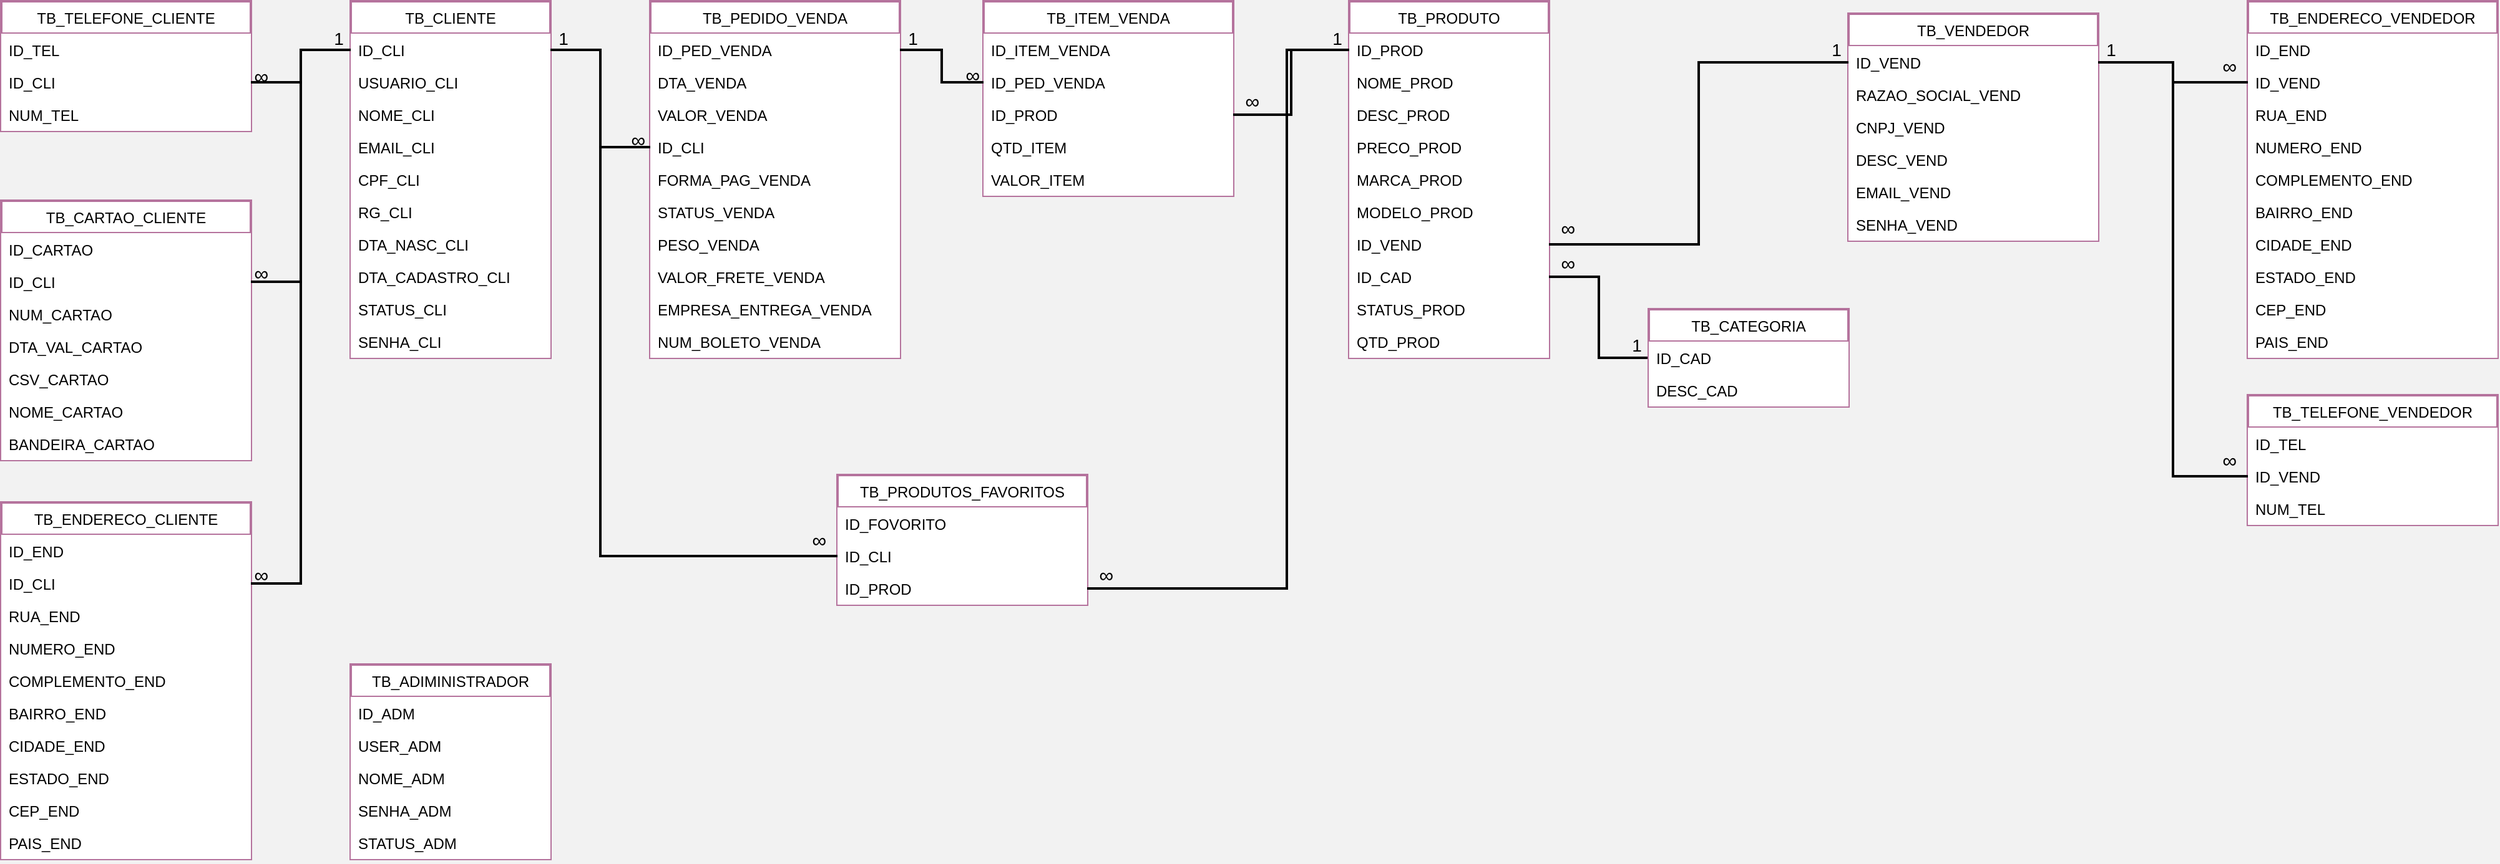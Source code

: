 <mxfile version="13.1.3">
    <diagram id="6hGFLwfOUW9BJ-s0fimq" name="Page-1">
        <mxGraphModel dx="1118" dy="647" grid="0" gridSize="10" guides="1" tooltips="1" connect="1" arrows="1" fold="1" page="1" pageScale="1" pageWidth="827" pageHeight="1169" background="#F2F2F2" math="0" shadow="0">
            <root>
                <mxCell id="0"/>
                <mxCell id="1" parent="0"/>
                <mxCell id="24" value="TB_TELEFONE_CLIENTE" style="swimlane;fontStyle=0;childLayout=stackLayout;horizontal=1;startSize=26;fillColor=#ffffff;horizontalStack=0;resizeParent=1;resizeParentMax=0;resizeLast=0;collapsible=1;marginBottom=0;swimlaneFillColor=none;strokeColor=#B5739D;fontColor=#000000;fontFamily=Helvetica;strokeWidth=2;" parent="1" vertex="1">
                    <mxGeometry x="40" y="40" width="200" height="104" as="geometry">
                        <mxRectangle x="280" y="40" width="150" height="26" as="alternateBounds"/>
                    </mxGeometry>
                </mxCell>
                <mxCell id="25" value="ID_TEL" style="text;strokeColor=none;fillColor=#ffffff;align=left;verticalAlign=top;spacingLeft=4;spacingRight=4;overflow=hidden;rotatable=0;points=[[0,0.5],[1,0.5]];portConstraint=eastwest;fontColor=#000000;fontFamily=Helvetica;" parent="24" vertex="1">
                    <mxGeometry y="26" width="200" height="26" as="geometry"/>
                </mxCell>
                <mxCell id="26" value="ID_CLI" style="text;strokeColor=none;fillColor=#ffffff;align=left;verticalAlign=top;spacingLeft=4;spacingRight=4;overflow=hidden;rotatable=0;points=[[0,0.5],[1,0.5]];portConstraint=eastwest;fontColor=#000000;fontFamily=Helvetica;" parent="24" vertex="1">
                    <mxGeometry y="52" width="200" height="26" as="geometry"/>
                </mxCell>
                <mxCell id="27" value="NUM_TEL" style="text;strokeColor=none;fillColor=#ffffff;align=left;verticalAlign=top;spacingLeft=4;spacingRight=4;overflow=hidden;rotatable=0;points=[[0,0.5],[1,0.5]];portConstraint=eastwest;fontColor=#000000;fontFamily=Helvetica;" parent="24" vertex="1">
                    <mxGeometry y="78" width="200" height="26" as="geometry"/>
                </mxCell>
                <mxCell id="93" value="TB_PEDIDO_VENDA" style="swimlane;fontStyle=0;childLayout=stackLayout;horizontal=1;startSize=26;fillColor=#ffffff;horizontalStack=0;resizeParent=1;resizeParentMax=0;resizeLast=0;collapsible=1;marginBottom=0;strokeColor=#B5739D;fontColor=#000000;strokeWidth=2;" parent="1" vertex="1">
                    <mxGeometry x="560" y="40" width="200" height="286" as="geometry"/>
                </mxCell>
                <mxCell id="94" value="ID_PED_VENDA" style="text;strokeColor=none;fillColor=#ffffff;align=left;verticalAlign=top;spacingLeft=4;spacingRight=4;overflow=hidden;rotatable=0;points=[[0,0.5],[1,0.5]];portConstraint=eastwest;fontColor=#000000;" parent="93" vertex="1">
                    <mxGeometry y="26" width="200" height="26" as="geometry"/>
                </mxCell>
                <mxCell id="95" value="DTA_VENDA" style="text;strokeColor=none;fillColor=#ffffff;align=left;verticalAlign=top;spacingLeft=4;spacingRight=4;overflow=hidden;rotatable=0;points=[[0,0.5],[1,0.5]];portConstraint=eastwest;fontColor=#000000;" parent="93" vertex="1">
                    <mxGeometry y="52" width="200" height="26" as="geometry"/>
                </mxCell>
                <mxCell id="96" value="VALOR_VENDA" style="text;strokeColor=none;fillColor=#ffffff;align=left;verticalAlign=top;spacingLeft=4;spacingRight=4;overflow=hidden;rotatable=0;points=[[0,0.5],[1,0.5]];portConstraint=eastwest;fontColor=#000000;" parent="93" vertex="1">
                    <mxGeometry y="78" width="200" height="26" as="geometry"/>
                </mxCell>
                <mxCell id="97" value="ID_CLI" style="text;strokeColor=none;fillColor=#ffffff;align=left;verticalAlign=top;spacingLeft=4;spacingRight=4;overflow=hidden;rotatable=0;points=[[0,0.5],[1,0.5]];portConstraint=eastwest;fontColor=#000000;" parent="93" vertex="1">
                    <mxGeometry y="104" width="200" height="26" as="geometry"/>
                </mxCell>
                <mxCell id="98" value="FORMA_PAG_VENDA" style="text;strokeColor=none;fillColor=#ffffff;align=left;verticalAlign=top;spacingLeft=4;spacingRight=4;overflow=hidden;rotatable=0;points=[[0,0.5],[1,0.5]];portConstraint=eastwest;fontColor=#000000;" parent="93" vertex="1">
                    <mxGeometry y="130" width="200" height="26" as="geometry"/>
                </mxCell>
                <mxCell id="99" value="STATUS_VENDA" style="text;strokeColor=none;fillColor=#ffffff;align=left;verticalAlign=top;spacingLeft=4;spacingRight=4;overflow=hidden;rotatable=0;points=[[0,0.5],[1,0.5]];portConstraint=eastwest;fontColor=#000000;" parent="93" vertex="1">
                    <mxGeometry y="156" width="200" height="26" as="geometry"/>
                </mxCell>
                <mxCell id="100" value="PESO_VENDA" style="text;strokeColor=none;fillColor=#ffffff;align=left;verticalAlign=top;spacingLeft=4;spacingRight=4;overflow=hidden;rotatable=0;points=[[0,0.5],[1,0.5]];portConstraint=eastwest;fontColor=#000000;" parent="93" vertex="1">
                    <mxGeometry y="182" width="200" height="26" as="geometry"/>
                </mxCell>
                <mxCell id="101" value="VALOR_FRETE_VENDA" style="text;strokeColor=none;fillColor=#ffffff;align=left;verticalAlign=top;spacingLeft=4;spacingRight=4;overflow=hidden;rotatable=0;points=[[0,0.5],[1,0.5]];portConstraint=eastwest;fontColor=#000000;" parent="93" vertex="1">
                    <mxGeometry y="208" width="200" height="26" as="geometry"/>
                </mxCell>
                <mxCell id="102" value="EMPRESA_ENTREGA_VENDA" style="text;strokeColor=none;fillColor=#ffffff;align=left;verticalAlign=top;spacingLeft=4;spacingRight=4;overflow=hidden;rotatable=0;points=[[0,0.5],[1,0.5]];portConstraint=eastwest;fontColor=#000000;" parent="93" vertex="1">
                    <mxGeometry y="234" width="200" height="26" as="geometry"/>
                </mxCell>
                <mxCell id="103" value="NUM_BOLETO_VENDA" style="text;strokeColor=none;fillColor=#ffffff;align=left;verticalAlign=top;spacingLeft=4;spacingRight=4;overflow=hidden;rotatable=0;points=[[0,0.5],[1,0.5]];portConstraint=eastwest;fontColor=#000000;" parent="93" vertex="1">
                    <mxGeometry y="260" width="200" height="26" as="geometry"/>
                </mxCell>
                <mxCell id="82" value="TB_PRODUTO" style="swimlane;fontStyle=0;childLayout=stackLayout;horizontal=1;startSize=26;fillColor=#ffffff;horizontalStack=0;resizeParent=1;resizeParentMax=0;resizeLast=0;collapsible=1;marginBottom=0;strokeColor=#B5739D;fontColor=#000000;strokeWidth=2;" parent="1" vertex="1">
                    <mxGeometry x="1120" y="40" width="160" height="286" as="geometry"/>
                </mxCell>
                <mxCell id="83" value="ID_PROD" style="text;strokeColor=none;fillColor=#ffffff;align=left;verticalAlign=top;spacingLeft=4;spacingRight=4;overflow=hidden;rotatable=0;points=[[0,0.5],[1,0.5]];portConstraint=eastwest;fontColor=#000000;" parent="82" vertex="1">
                    <mxGeometry y="26" width="160" height="26" as="geometry"/>
                </mxCell>
                <mxCell id="84" value="NOME_PROD" style="text;strokeColor=none;fillColor=#ffffff;align=left;verticalAlign=top;spacingLeft=4;spacingRight=4;overflow=hidden;rotatable=0;points=[[0,0.5],[1,0.5]];portConstraint=eastwest;fontColor=#000000;" parent="82" vertex="1">
                    <mxGeometry y="52" width="160" height="26" as="geometry"/>
                </mxCell>
                <mxCell id="85" value="DESC_PROD" style="text;strokeColor=none;fillColor=#ffffff;align=left;verticalAlign=top;spacingLeft=4;spacingRight=4;overflow=hidden;rotatable=0;points=[[0,0.5],[1,0.5]];portConstraint=eastwest;fontColor=#000000;" parent="82" vertex="1">
                    <mxGeometry y="78" width="160" height="26" as="geometry"/>
                </mxCell>
                <mxCell id="86" value="PRECO_PROD" style="text;strokeColor=none;fillColor=#ffffff;align=left;verticalAlign=top;spacingLeft=4;spacingRight=4;overflow=hidden;rotatable=0;points=[[0,0.5],[1,0.5]];portConstraint=eastwest;fontColor=#000000;" parent="82" vertex="1">
                    <mxGeometry y="104" width="160" height="26" as="geometry"/>
                </mxCell>
                <mxCell id="87" value="MARCA_PROD" style="text;strokeColor=none;fillColor=#ffffff;align=left;verticalAlign=top;spacingLeft=4;spacingRight=4;overflow=hidden;rotatable=0;points=[[0,0.5],[1,0.5]];portConstraint=eastwest;fontColor=#000000;" parent="82" vertex="1">
                    <mxGeometry y="130" width="160" height="26" as="geometry"/>
                </mxCell>
                <mxCell id="88" value="MODELO_PROD" style="text;strokeColor=none;fillColor=#ffffff;align=left;verticalAlign=top;spacingLeft=4;spacingRight=4;overflow=hidden;rotatable=0;points=[[0,0.5],[1,0.5]];portConstraint=eastwest;fontColor=#000000;" parent="82" vertex="1">
                    <mxGeometry y="156" width="160" height="26" as="geometry"/>
                </mxCell>
                <mxCell id="89" value="ID_VEND" style="text;strokeColor=none;fillColor=#ffffff;align=left;verticalAlign=top;spacingLeft=4;spacingRight=4;overflow=hidden;rotatable=0;points=[[0,0.5],[1,0.5]];portConstraint=eastwest;fontColor=#000000;" parent="82" vertex="1">
                    <mxGeometry y="182" width="160" height="26" as="geometry"/>
                </mxCell>
                <mxCell id="90" value="ID_CAD" style="text;strokeColor=none;fillColor=#ffffff;align=left;verticalAlign=top;spacingLeft=4;spacingRight=4;overflow=hidden;rotatable=0;points=[[0,0.5],[1,0.5]];portConstraint=eastwest;fontColor=#000000;" parent="82" vertex="1">
                    <mxGeometry y="208" width="160" height="26" as="geometry"/>
                </mxCell>
                <mxCell id="91" value="STATUS_PROD" style="text;strokeColor=none;fillColor=#ffffff;align=left;verticalAlign=top;spacingLeft=4;spacingRight=4;overflow=hidden;rotatable=0;points=[[0,0.5],[1,0.5]];portConstraint=eastwest;fontColor=#000000;" parent="82" vertex="1">
                    <mxGeometry y="234" width="160" height="26" as="geometry"/>
                </mxCell>
                <mxCell id="92" value="QTD_PROD" style="text;strokeColor=none;fillColor=#ffffff;align=left;verticalAlign=top;spacingLeft=4;spacingRight=4;overflow=hidden;rotatable=0;points=[[0,0.5],[1,0.5]];portConstraint=eastwest;fontColor=#000000;" parent="82" vertex="1">
                    <mxGeometry y="260" width="160" height="26" as="geometry"/>
                </mxCell>
                <mxCell id="42" value="TB_CARTAO_CLIENTE" style="swimlane;fontStyle=0;childLayout=stackLayout;horizontal=1;startSize=26;fillColor=#ffffff;horizontalStack=0;resizeParent=1;resizeParentMax=0;resizeLast=0;collapsible=1;marginBottom=0;fontColor=#000000;strokeColor=#B5739D;strokeWidth=2;" parent="1" vertex="1">
                    <mxGeometry x="40" y="200" width="200" height="208" as="geometry">
                        <mxRectangle x="280" y="40" width="150" height="26" as="alternateBounds"/>
                    </mxGeometry>
                </mxCell>
                <mxCell id="43" value="ID_CARTAO" style="text;strokeColor=none;fillColor=#ffffff;align=left;verticalAlign=top;spacingLeft=4;spacingRight=4;overflow=hidden;rotatable=0;points=[[0,0.5],[1,0.5]];portConstraint=eastwest;fontColor=#000000;" parent="42" vertex="1">
                    <mxGeometry y="26" width="200" height="26" as="geometry"/>
                </mxCell>
                <mxCell id="44" value="ID_CLI" style="text;strokeColor=none;fillColor=#ffffff;align=left;verticalAlign=top;spacingLeft=4;spacingRight=4;overflow=hidden;rotatable=0;points=[[0,0.5],[1,0.5]];portConstraint=eastwest;fontColor=#000000;" parent="42" vertex="1">
                    <mxGeometry y="52" width="200" height="26" as="geometry"/>
                </mxCell>
                <mxCell id="45" value="NUM_CARTAO" style="text;strokeColor=none;fillColor=#ffffff;align=left;verticalAlign=top;spacingLeft=4;spacingRight=4;overflow=hidden;rotatable=0;points=[[0,0.5],[1,0.5]];portConstraint=eastwest;fontColor=#000000;" parent="42" vertex="1">
                    <mxGeometry y="78" width="200" height="26" as="geometry"/>
                </mxCell>
                <mxCell id="46" value="DTA_VAL_CARTAO" style="text;strokeColor=none;fillColor=#ffffff;align=left;verticalAlign=top;spacingLeft=4;spacingRight=4;overflow=hidden;rotatable=0;points=[[0,0.5],[1,0.5]];portConstraint=eastwest;fontColor=#000000;" parent="42" vertex="1">
                    <mxGeometry y="104" width="200" height="26" as="geometry"/>
                </mxCell>
                <mxCell id="47" value="CSV_CARTAO" style="text;strokeColor=none;fillColor=#ffffff;align=left;verticalAlign=top;spacingLeft=4;spacingRight=4;overflow=hidden;rotatable=0;points=[[0,0.5],[1,0.5]];portConstraint=eastwest;fontColor=#000000;" parent="42" vertex="1">
                    <mxGeometry y="130" width="200" height="26" as="geometry"/>
                </mxCell>
                <mxCell id="48" value="NOME_CARTAO" style="text;strokeColor=none;fillColor=#ffffff;align=left;verticalAlign=top;spacingLeft=4;spacingRight=4;overflow=hidden;rotatable=0;points=[[0,0.5],[1,0.5]];portConstraint=eastwest;fontColor=#000000;" parent="42" vertex="1">
                    <mxGeometry y="156" width="200" height="26" as="geometry"/>
                </mxCell>
                <mxCell id="49" value="BANDEIRA_CARTAO" style="text;strokeColor=none;fillColor=#ffffff;align=left;verticalAlign=top;spacingLeft=4;spacingRight=4;overflow=hidden;rotatable=0;points=[[0,0.5],[1,0.5]];portConstraint=eastwest;fontColor=#000000;" parent="42" vertex="1">
                    <mxGeometry y="182" width="200" height="26" as="geometry"/>
                </mxCell>
                <mxCell id="14" value="TB_CLIENTE" style="swimlane;fontStyle=0;childLayout=stackLayout;horizontal=1;startSize=26;fillColor=#ffffff;horizontalStack=0;resizeParent=1;resizeParentMax=0;resizeLast=0;collapsible=1;marginBottom=0;strokeColor=#B5739D;strokeWidth=2;fontColor=#000000;" parent="1" vertex="1">
                    <mxGeometry x="320" y="40" width="160" height="286" as="geometry"/>
                </mxCell>
                <mxCell id="15" value="ID_CLI" style="text;strokeColor=none;fillColor=#ffffff;align=left;verticalAlign=top;spacingLeft=4;spacingRight=4;overflow=hidden;rotatable=0;points=[[0,0.5],[1,0.5]];portConstraint=eastwest;fontColor=#000000;" parent="14" vertex="1">
                    <mxGeometry y="26" width="160" height="26" as="geometry"/>
                </mxCell>
                <mxCell id="16" value="USUARIO_CLI" style="text;strokeColor=none;fillColor=#ffffff;align=left;verticalAlign=top;spacingLeft=4;spacingRight=4;overflow=hidden;rotatable=0;points=[[0,0.5],[1,0.5]];portConstraint=eastwest;fontColor=#000000;" parent="14" vertex="1">
                    <mxGeometry y="52" width="160" height="26" as="geometry"/>
                </mxCell>
                <mxCell id="17" value="NOME_CLI" style="text;strokeColor=none;fillColor=#ffffff;align=left;verticalAlign=top;spacingLeft=4;spacingRight=4;overflow=hidden;rotatable=0;points=[[0,0.5],[1,0.5]];portConstraint=eastwest;fontColor=#000000;" parent="14" vertex="1">
                    <mxGeometry y="78" width="160" height="26" as="geometry"/>
                </mxCell>
                <mxCell id="18" value="EMAIL_CLI" style="text;strokeColor=none;fillColor=#ffffff;align=left;verticalAlign=top;spacingLeft=4;spacingRight=4;overflow=hidden;rotatable=0;points=[[0,0.5],[1,0.5]];portConstraint=eastwest;fontColor=#000000;" parent="14" vertex="1">
                    <mxGeometry y="104" width="160" height="26" as="geometry"/>
                </mxCell>
                <mxCell id="19" value="CPF_CLI" style="text;strokeColor=none;fillColor=#ffffff;align=left;verticalAlign=top;spacingLeft=4;spacingRight=4;overflow=hidden;rotatable=0;points=[[0,0.5],[1,0.5]];portConstraint=eastwest;fontColor=#000000;" parent="14" vertex="1">
                    <mxGeometry y="130" width="160" height="26" as="geometry"/>
                </mxCell>
                <mxCell id="20" value="RG_CLI" style="text;strokeColor=none;fillColor=#ffffff;align=left;verticalAlign=top;spacingLeft=4;spacingRight=4;overflow=hidden;rotatable=0;points=[[0,0.5],[1,0.5]];portConstraint=eastwest;fontColor=#000000;" parent="14" vertex="1">
                    <mxGeometry y="156" width="160" height="26" as="geometry"/>
                </mxCell>
                <mxCell id="21" value="DTA_NASC_CLI" style="text;strokeColor=none;fillColor=#ffffff;align=left;verticalAlign=top;spacingLeft=4;spacingRight=4;overflow=hidden;rotatable=0;points=[[0,0.5],[1,0.5]];portConstraint=eastwest;fontColor=#000000;" parent="14" vertex="1">
                    <mxGeometry y="182" width="160" height="26" as="geometry"/>
                </mxCell>
                <mxCell id="22" value="DTA_CADASTRO_CLI" style="text;strokeColor=none;fillColor=#ffffff;align=left;verticalAlign=top;spacingLeft=4;spacingRight=4;overflow=hidden;rotatable=0;points=[[0,0.5],[1,0.5]];portConstraint=eastwest;fontColor=#000000;" parent="14" vertex="1">
                    <mxGeometry y="208" width="160" height="26" as="geometry"/>
                </mxCell>
                <mxCell id="23" value="STATUS_CLI" style="text;strokeColor=none;fillColor=#ffffff;align=left;verticalAlign=top;spacingLeft=4;spacingRight=4;overflow=hidden;rotatable=0;points=[[0,0.5],[1,0.5]];portConstraint=eastwest;fontColor=#000000;" parent="14" vertex="1">
                    <mxGeometry y="234" width="160" height="26" as="geometry"/>
                </mxCell>
                <mxCell id="202" value="SENHA_CLI" style="text;strokeColor=none;fillColor=#ffffff;align=left;verticalAlign=top;spacingLeft=4;spacingRight=4;overflow=hidden;rotatable=0;points=[[0,0.5],[1,0.5]];portConstraint=eastwest;fontColor=#000000;" parent="14" vertex="1">
                    <mxGeometry y="260" width="160" height="26" as="geometry"/>
                </mxCell>
                <mxCell id="104" value="TB_ITEM_VENDA" style="swimlane;fontStyle=0;childLayout=stackLayout;horizontal=1;startSize=26;fillColor=#ffffff;horizontalStack=0;resizeParent=1;resizeParentMax=0;resizeLast=0;collapsible=1;marginBottom=0;strokeColor=#B5739D;fontColor=#000000;strokeWidth=2;" parent="1" vertex="1">
                    <mxGeometry x="827" y="40" width="200" height="156" as="geometry"/>
                </mxCell>
                <mxCell id="105" value="ID_ITEM_VENDA" style="text;strokeColor=none;fillColor=#ffffff;align=left;verticalAlign=top;spacingLeft=4;spacingRight=4;overflow=hidden;rotatable=0;points=[[0,0.5],[1,0.5]];portConstraint=eastwest;fontColor=#000000;" parent="104" vertex="1">
                    <mxGeometry y="26" width="200" height="26" as="geometry"/>
                </mxCell>
                <mxCell id="106" value="ID_PED_VENDA" style="text;strokeColor=none;fillColor=#ffffff;align=left;verticalAlign=top;spacingLeft=4;spacingRight=4;overflow=hidden;rotatable=0;points=[[0,0.5],[1,0.5]];portConstraint=eastwest;fontColor=#000000;" parent="104" vertex="1">
                    <mxGeometry y="52" width="200" height="26" as="geometry"/>
                </mxCell>
                <mxCell id="107" value="ID_PROD" style="text;strokeColor=none;fillColor=#ffffff;align=left;verticalAlign=top;spacingLeft=4;spacingRight=4;overflow=hidden;rotatable=0;points=[[0,0.5],[1,0.5]];portConstraint=eastwest;fontColor=#000000;" parent="104" vertex="1">
                    <mxGeometry y="78" width="200" height="26" as="geometry"/>
                </mxCell>
                <mxCell id="108" value="QTD_ITEM" style="text;strokeColor=none;fillColor=#ffffff;align=left;verticalAlign=top;spacingLeft=4;spacingRight=4;overflow=hidden;rotatable=0;points=[[0,0.5],[1,0.5]];portConstraint=eastwest;fontColor=#000000;" parent="104" vertex="1">
                    <mxGeometry y="104" width="200" height="26" as="geometry"/>
                </mxCell>
                <mxCell id="109" value="VALOR_ITEM" style="text;strokeColor=none;fillColor=#ffffff;align=left;verticalAlign=top;spacingLeft=4;spacingRight=4;overflow=hidden;rotatable=0;points=[[0,0.5],[1,0.5]];portConstraint=eastwest;fontColor=#000000;" parent="104" vertex="1">
                    <mxGeometry y="130" width="200" height="26" as="geometry"/>
                </mxCell>
                <mxCell id="183" style="edgeStyle=orthogonalEdgeStyle;rounded=0;comic=0;orthogonalLoop=1;jettySize=auto;html=1;exitX=0;exitY=0.5;exitDx=0;exitDy=0;startArrow=none;startFill=0;endArrow=none;endFill=0;strokeColor=#000000;strokeWidth=2;fontFamily=Helvetica;fontSize=14;fontColor=#000000;" parent="1" source="2" target="90" edge="1">
                    <mxGeometry relative="1" as="geometry"/>
                </mxCell>
                <mxCell id="53" value="TB_VENDEDOR" style="swimlane;fontStyle=0;childLayout=stackLayout;horizontal=1;startSize=26;fillColor=#ffffff;horizontalStack=0;resizeParent=1;resizeParentMax=0;resizeLast=0;collapsible=1;marginBottom=0;strokeColor=#B5739D;fontColor=#000000;strokeWidth=2;" parent="1" vertex="1">
                    <mxGeometry x="1520" y="50" width="200" height="182" as="geometry">
                        <mxRectangle x="280" y="40" width="150" height="26" as="alternateBounds"/>
                    </mxGeometry>
                </mxCell>
                <mxCell id="54" value="ID_VEND" style="text;strokeColor=none;fillColor=#ffffff;align=left;verticalAlign=top;spacingLeft=4;spacingRight=4;overflow=hidden;rotatable=0;points=[[0,0.5],[1,0.5]];portConstraint=eastwest;fontColor=#000000;" parent="53" vertex="1">
                    <mxGeometry y="26" width="200" height="26" as="geometry"/>
                </mxCell>
                <mxCell id="55" value="RAZAO_SOCIAL_VEND" style="text;strokeColor=none;fillColor=#ffffff;align=left;verticalAlign=top;spacingLeft=4;spacingRight=4;overflow=hidden;rotatable=0;points=[[0,0.5],[1,0.5]];portConstraint=eastwest;fontColor=#000000;" parent="53" vertex="1">
                    <mxGeometry y="52" width="200" height="26" as="geometry"/>
                </mxCell>
                <mxCell id="56" value="CNPJ_VEND" style="text;strokeColor=none;fillColor=#ffffff;align=left;verticalAlign=top;spacingLeft=4;spacingRight=4;overflow=hidden;rotatable=0;points=[[0,0.5],[1,0.5]];portConstraint=eastwest;fontColor=#000000;" parent="53" vertex="1">
                    <mxGeometry y="78" width="200" height="26" as="geometry"/>
                </mxCell>
                <mxCell id="57" value="DESC_VEND" style="text;strokeColor=none;fillColor=#ffffff;align=left;verticalAlign=top;spacingLeft=4;spacingRight=4;overflow=hidden;rotatable=0;points=[[0,0.5],[1,0.5]];portConstraint=eastwest;fontColor=#000000;" parent="53" vertex="1">
                    <mxGeometry y="104" width="200" height="26" as="geometry"/>
                </mxCell>
                <mxCell id="203" value="EMAIL_VEND" style="text;strokeColor=none;fillColor=#ffffff;align=left;verticalAlign=top;spacingLeft=4;spacingRight=4;overflow=hidden;rotatable=0;points=[[0,0.5],[1,0.5]];portConstraint=eastwest;fontColor=#000000;" parent="53" vertex="1">
                    <mxGeometry y="130" width="200" height="26" as="geometry"/>
                </mxCell>
                <mxCell id="204" value="SENHA_VEND" style="text;strokeColor=none;fillColor=#ffffff;align=left;verticalAlign=top;spacingLeft=4;spacingRight=4;overflow=hidden;rotatable=0;points=[[0,0.5],[1,0.5]];portConstraint=eastwest;fontColor=#000000;" parent="53" vertex="1">
                    <mxGeometry y="156" width="200" height="26" as="geometry"/>
                </mxCell>
                <mxCell id="71" value="TB_ENDERECO_VENDEDOR" style="swimlane;fontStyle=0;childLayout=stackLayout;horizontal=1;startSize=26;fillColor=#ffffff;horizontalStack=0;resizeParent=1;resizeParentMax=0;resizeLast=0;collapsible=1;marginBottom=0;strokeColor=#B5739D;fontColor=#000000;strokeWidth=2;" parent="1" vertex="1">
                    <mxGeometry x="1840" y="40" width="200" height="286" as="geometry">
                        <mxRectangle x="280" y="40" width="150" height="26" as="alternateBounds"/>
                    </mxGeometry>
                </mxCell>
                <mxCell id="72" value="ID_END" style="text;strokeColor=none;fillColor=#ffffff;align=left;verticalAlign=top;spacingLeft=4;spacingRight=4;overflow=hidden;rotatable=0;points=[[0,0.5],[1,0.5]];portConstraint=eastwest;fontColor=#000000;" parent="71" vertex="1">
                    <mxGeometry y="26" width="200" height="26" as="geometry"/>
                </mxCell>
                <mxCell id="73" value="ID_VEND" style="text;strokeColor=none;fillColor=#ffffff;align=left;verticalAlign=top;spacingLeft=4;spacingRight=4;overflow=hidden;rotatable=0;points=[[0,0.5],[1,0.5]];portConstraint=eastwest;fontColor=#000000;" parent="71" vertex="1">
                    <mxGeometry y="52" width="200" height="26" as="geometry"/>
                </mxCell>
                <mxCell id="74" value="RUA_END" style="text;strokeColor=none;fillColor=#ffffff;align=left;verticalAlign=top;spacingLeft=4;spacingRight=4;overflow=hidden;rotatable=0;points=[[0,0.5],[1,0.5]];portConstraint=eastwest;fontColor=#000000;" parent="71" vertex="1">
                    <mxGeometry y="78" width="200" height="26" as="geometry"/>
                </mxCell>
                <mxCell id="75" value="NUMERO_END" style="text;strokeColor=none;fillColor=#ffffff;align=left;verticalAlign=top;spacingLeft=4;spacingRight=4;overflow=hidden;rotatable=0;points=[[0,0.5],[1,0.5]];portConstraint=eastwest;fontColor=#000000;" parent="71" vertex="1">
                    <mxGeometry y="104" width="200" height="26" as="geometry"/>
                </mxCell>
                <mxCell id="76" value="COMPLEMENTO_END&#10;" style="text;strokeColor=none;fillColor=#ffffff;align=left;verticalAlign=top;spacingLeft=4;spacingRight=4;overflow=hidden;rotatable=0;points=[[0,0.5],[1,0.5]];portConstraint=eastwest;fontColor=#000000;" parent="71" vertex="1">
                    <mxGeometry y="130" width="200" height="26" as="geometry"/>
                </mxCell>
                <mxCell id="77" value="BAIRRO_END" style="text;strokeColor=none;fillColor=#ffffff;align=left;verticalAlign=top;spacingLeft=4;spacingRight=4;overflow=hidden;rotatable=0;points=[[0,0.5],[1,0.5]];portConstraint=eastwest;fontColor=#000000;" parent="71" vertex="1">
                    <mxGeometry y="156" width="200" height="26" as="geometry"/>
                </mxCell>
                <mxCell id="78" value="CIDADE_END" style="text;strokeColor=none;fillColor=#ffffff;align=left;verticalAlign=top;spacingLeft=4;spacingRight=4;overflow=hidden;rotatable=0;points=[[0,0.5],[1,0.5]];portConstraint=eastwest;fontColor=#000000;" parent="71" vertex="1">
                    <mxGeometry y="182" width="200" height="26" as="geometry"/>
                </mxCell>
                <mxCell id="79" value="ESTADO_END" style="text;strokeColor=none;fillColor=#ffffff;align=left;verticalAlign=top;spacingLeft=4;spacingRight=4;overflow=hidden;rotatable=0;points=[[0,0.5],[1,0.5]];portConstraint=eastwest;fontColor=#000000;" parent="71" vertex="1">
                    <mxGeometry y="208" width="200" height="26" as="geometry"/>
                </mxCell>
                <mxCell id="80" value="CEP_END" style="text;strokeColor=none;fillColor=#ffffff;align=left;verticalAlign=top;spacingLeft=4;spacingRight=4;overflow=hidden;rotatable=0;points=[[0,0.5],[1,0.5]];portConstraint=eastwest;fontColor=#000000;" parent="71" vertex="1">
                    <mxGeometry y="234" width="200" height="26" as="geometry"/>
                </mxCell>
                <mxCell id="81" value="PAIS_END" style="text;strokeColor=none;fillColor=#ffffff;align=left;verticalAlign=top;spacingLeft=4;spacingRight=4;overflow=hidden;rotatable=0;points=[[0,0.5],[1,0.5]];portConstraint=eastwest;fontColor=#000000;" parent="71" vertex="1">
                    <mxGeometry y="260" width="200" height="26" as="geometry"/>
                </mxCell>
                <mxCell id="30" value="TB_ENDERECO_CLIENTE" style="swimlane;fontStyle=0;childLayout=stackLayout;horizontal=1;startSize=26;fillColor=#ffffff;horizontalStack=0;resizeParent=1;resizeParentMax=0;resizeLast=0;collapsible=1;marginBottom=0;fontColor=#000000;strokeColor=#B5739D;strokeWidth=2;" parent="1" vertex="1">
                    <mxGeometry x="40" y="442" width="200" height="286" as="geometry">
                        <mxRectangle x="280" y="40" width="150" height="26" as="alternateBounds"/>
                    </mxGeometry>
                </mxCell>
                <mxCell id="31" value="ID_END" style="text;strokeColor=none;fillColor=#ffffff;align=left;verticalAlign=top;spacingLeft=4;spacingRight=4;overflow=hidden;rotatable=0;points=[[0,0.5],[1,0.5]];portConstraint=eastwest;fontColor=#000000;" parent="30" vertex="1">
                    <mxGeometry y="26" width="200" height="26" as="geometry"/>
                </mxCell>
                <mxCell id="32" value="ID_CLI" style="text;strokeColor=none;fillColor=#ffffff;align=left;verticalAlign=top;spacingLeft=4;spacingRight=4;overflow=hidden;rotatable=0;points=[[0,0.5],[1,0.5]];portConstraint=eastwest;fontColor=#000000;" parent="30" vertex="1">
                    <mxGeometry y="52" width="200" height="26" as="geometry"/>
                </mxCell>
                <mxCell id="33" value="RUA_END" style="text;strokeColor=none;fillColor=#ffffff;align=left;verticalAlign=top;spacingLeft=4;spacingRight=4;overflow=hidden;rotatable=0;points=[[0,0.5],[1,0.5]];portConstraint=eastwest;fontColor=#000000;" parent="30" vertex="1">
                    <mxGeometry y="78" width="200" height="26" as="geometry"/>
                </mxCell>
                <mxCell id="34" value="NUMERO_END" style="text;strokeColor=none;fillColor=#ffffff;align=left;verticalAlign=top;spacingLeft=4;spacingRight=4;overflow=hidden;rotatable=0;points=[[0,0.5],[1,0.5]];portConstraint=eastwest;fontColor=#000000;" parent="30" vertex="1">
                    <mxGeometry y="104" width="200" height="26" as="geometry"/>
                </mxCell>
                <mxCell id="35" value="COMPLEMENTO_END&#10;" style="text;strokeColor=none;fillColor=#ffffff;align=left;verticalAlign=top;spacingLeft=4;spacingRight=4;overflow=hidden;rotatable=0;points=[[0,0.5],[1,0.5]];portConstraint=eastwest;fontColor=#000000;" parent="30" vertex="1">
                    <mxGeometry y="130" width="200" height="26" as="geometry"/>
                </mxCell>
                <mxCell id="36" value="BAIRRO_END" style="text;strokeColor=none;fillColor=#ffffff;align=left;verticalAlign=top;spacingLeft=4;spacingRight=4;overflow=hidden;rotatable=0;points=[[0,0.5],[1,0.5]];portConstraint=eastwest;fontColor=#000000;" parent="30" vertex="1">
                    <mxGeometry y="156" width="200" height="26" as="geometry"/>
                </mxCell>
                <mxCell id="37" value="CIDADE_END" style="text;strokeColor=none;fillColor=#ffffff;align=left;verticalAlign=top;spacingLeft=4;spacingRight=4;overflow=hidden;rotatable=0;points=[[0,0.5],[1,0.5]];portConstraint=eastwest;fontColor=#000000;" parent="30" vertex="1">
                    <mxGeometry y="182" width="200" height="26" as="geometry"/>
                </mxCell>
                <mxCell id="38" value="ESTADO_END" style="text;strokeColor=none;fillColor=#ffffff;align=left;verticalAlign=top;spacingLeft=4;spacingRight=4;overflow=hidden;rotatable=0;points=[[0,0.5],[1,0.5]];portConstraint=eastwest;fontColor=#000000;" parent="30" vertex="1">
                    <mxGeometry y="208" width="200" height="26" as="geometry"/>
                </mxCell>
                <mxCell id="39" value="CEP_END" style="text;strokeColor=none;fillColor=#ffffff;align=left;verticalAlign=top;spacingLeft=4;spacingRight=4;overflow=hidden;rotatable=0;points=[[0,0.5],[1,0.5]];portConstraint=eastwest;fontColor=#000000;" parent="30" vertex="1">
                    <mxGeometry y="234" width="200" height="26" as="geometry"/>
                </mxCell>
                <mxCell id="40" value="PAIS_END" style="text;strokeColor=none;fillColor=#ffffff;align=left;verticalAlign=top;spacingLeft=4;spacingRight=4;overflow=hidden;rotatable=0;points=[[0,0.5],[1,0.5]];portConstraint=eastwest;fontColor=#000000;" parent="30" vertex="1">
                    <mxGeometry y="260" width="200" height="26" as="geometry"/>
                </mxCell>
                <mxCell id="2" value="TB_CATEGORIA" style="swimlane;fontStyle=0;childLayout=stackLayout;horizontal=1;startSize=26;fillColor=#ffffff;horizontalStack=0;resizeParent=1;resizeParentMax=0;resizeLast=0;collapsible=1;marginBottom=0;strokeColor=#B5739D;fontColor=#000000;strokeWidth=2;" parent="1" vertex="1">
                    <mxGeometry x="1360" y="287" width="160" height="78" as="geometry"/>
                </mxCell>
                <mxCell id="3" value="ID_CAD" style="text;strokeColor=none;fillColor=#ffffff;align=left;verticalAlign=top;spacingLeft=4;spacingRight=4;overflow=hidden;rotatable=0;points=[[0,0.5],[1,0.5]];portConstraint=eastwest;fontColor=#000000;" parent="2" vertex="1">
                    <mxGeometry y="26" width="160" height="26" as="geometry"/>
                </mxCell>
                <mxCell id="4" value="DESC_CAD" style="text;strokeColor=none;fillColor=#ffffff;align=left;verticalAlign=top;spacingLeft=4;spacingRight=4;overflow=hidden;rotatable=0;points=[[0,0.5],[1,0.5]];portConstraint=eastwest;fontColor=#000000;" parent="2" vertex="1">
                    <mxGeometry y="52" width="160" height="26" as="geometry"/>
                </mxCell>
                <mxCell id="61" value="TB_TELEFONE_VENDEDOR" style="swimlane;fontStyle=0;childLayout=stackLayout;horizontal=1;startSize=26;fillColor=#ffffff;horizontalStack=0;resizeParent=1;resizeParentMax=0;resizeLast=0;collapsible=1;marginBottom=0;strokeColor=#B5739D;fontColor=#000000;strokeWidth=2;" parent="1" vertex="1">
                    <mxGeometry x="1840" y="356" width="200" height="104" as="geometry">
                        <mxRectangle x="280" y="40" width="150" height="26" as="alternateBounds"/>
                    </mxGeometry>
                </mxCell>
                <mxCell id="62" value="ID_TEL" style="text;strokeColor=none;fillColor=#ffffff;align=left;verticalAlign=top;spacingLeft=4;spacingRight=4;overflow=hidden;rotatable=0;points=[[0,0.5],[1,0.5]];portConstraint=eastwest;fontColor=#000000;" parent="61" vertex="1">
                    <mxGeometry y="26" width="200" height="26" as="geometry"/>
                </mxCell>
                <mxCell id="63" value="ID_VEND" style="text;strokeColor=none;fillColor=#ffffff;align=left;verticalAlign=top;spacingLeft=4;spacingRight=4;overflow=hidden;rotatable=0;points=[[0,0.5],[1,0.5]];portConstraint=eastwest;fontColor=#000000;" parent="61" vertex="1">
                    <mxGeometry y="52" width="200" height="26" as="geometry"/>
                </mxCell>
                <mxCell id="64" value="NUM_TEL" style="text;strokeColor=none;fillColor=#ffffff;align=left;verticalAlign=top;spacingLeft=4;spacingRight=4;overflow=hidden;rotatable=0;points=[[0,0.5],[1,0.5]];portConstraint=eastwest;fontColor=#000000;" parent="61" vertex="1">
                    <mxGeometry y="78" width="200" height="26" as="geometry"/>
                </mxCell>
                <mxCell id="155" style="edgeStyle=orthogonalEdgeStyle;rounded=0;comic=0;orthogonalLoop=1;jettySize=auto;html=1;exitX=1;exitY=0.5;exitDx=0;exitDy=0;entryX=0;entryY=0.5;entryDx=0;entryDy=0;endArrow=none;endFill=0;strokeColor=#000000;strokeWidth=2;startArrow=none;startFill=0;" parent="1" source="26" target="15" edge="1">
                    <mxGeometry relative="1" as="geometry"/>
                </mxCell>
                <mxCell id="156" value="∞" style="text;html=1;resizable=0;autosize=1;align=center;verticalAlign=middle;points=[];fillColor=none;strokeColor=none;rounded=0;fontColor=#000000;fontSize=16;" parent="1" vertex="1">
                    <mxGeometry x="535" y="141" width="30" height="20" as="geometry"/>
                </mxCell>
                <mxCell id="157" value="1" style="text;html=1;resizable=0;autosize=1;align=center;verticalAlign=middle;points=[];fillColor=none;strokeColor=none;rounded=0;fontColor=#000000;fontSize=14;" parent="1" vertex="1">
                    <mxGeometry x="480" y="60" width="20" height="20" as="geometry"/>
                </mxCell>
                <mxCell id="159" style="edgeStyle=orthogonalEdgeStyle;rounded=0;comic=0;orthogonalLoop=1;jettySize=auto;html=1;exitX=1;exitY=0.5;exitDx=0;exitDy=0;startArrow=none;startFill=0;endArrow=none;endFill=0;strokeColor=#000000;strokeWidth=2;fontFamily=Helvetica;fontColor=#000000;" parent="1" source="44" target="15" edge="1">
                    <mxGeometry relative="1" as="geometry"/>
                </mxCell>
                <mxCell id="160" style="edgeStyle=orthogonalEdgeStyle;rounded=0;comic=0;orthogonalLoop=1;jettySize=auto;html=1;exitX=1;exitY=0.5;exitDx=0;exitDy=0;startArrow=none;startFill=0;endArrow=none;endFill=0;strokeColor=#000000;strokeWidth=2;fontFamily=Helvetica;fontColor=#000000;" parent="1" source="32" target="15" edge="1">
                    <mxGeometry relative="1" as="geometry"/>
                </mxCell>
                <mxCell id="162" value="1" style="text;html=1;resizable=0;autosize=1;align=center;verticalAlign=middle;points=[];fillColor=none;strokeColor=none;rounded=0;fontColor=#000000;fontSize=14;" parent="1" vertex="1">
                    <mxGeometry x="300" y="60" width="20" height="20" as="geometry"/>
                </mxCell>
                <mxCell id="163" value="∞" style="text;html=1;resizable=0;autosize=1;align=center;verticalAlign=middle;points=[];fillColor=none;strokeColor=none;rounded=0;fontColor=#000000;fontSize=16;" parent="1" vertex="1">
                    <mxGeometry x="233" y="248" width="30" height="20" as="geometry"/>
                </mxCell>
                <mxCell id="164" value="∞" style="text;html=1;resizable=0;autosize=1;align=center;verticalAlign=middle;points=[];fillColor=none;strokeColor=none;rounded=0;fontColor=#000000;fontSize=16;" parent="1" vertex="1">
                    <mxGeometry x="233" y="90" width="30" height="20" as="geometry"/>
                </mxCell>
                <mxCell id="165" value="∞" style="text;html=1;resizable=0;autosize=1;align=center;verticalAlign=middle;points=[];fillColor=none;strokeColor=none;rounded=0;fontColor=#000000;fontSize=16;" parent="1" vertex="1">
                    <mxGeometry x="233" y="490" width="30" height="20" as="geometry"/>
                </mxCell>
                <mxCell id="166" style="edgeStyle=orthogonalEdgeStyle;rounded=0;comic=0;orthogonalLoop=1;jettySize=auto;html=1;exitX=1;exitY=0.5;exitDx=0;exitDy=0;startArrow=none;startFill=0;endArrow=none;endFill=0;strokeColor=#000000;strokeWidth=2;fontFamily=Helvetica;fontSize=14;fontColor=#000000;" parent="1" source="15" target="97" edge="1">
                    <mxGeometry relative="1" as="geometry"/>
                </mxCell>
                <mxCell id="168" style="edgeStyle=orthogonalEdgeStyle;rounded=0;comic=0;orthogonalLoop=1;jettySize=auto;html=1;exitX=1;exitY=0.5;exitDx=0;exitDy=0;entryX=0;entryY=0.5;entryDx=0;entryDy=0;startArrow=none;startFill=0;endArrow=none;endFill=0;strokeColor=#000000;strokeWidth=2;fontFamily=Helvetica;fontSize=14;fontColor=#000000;" parent="1" source="94" target="106" edge="1">
                    <mxGeometry relative="1" as="geometry"/>
                </mxCell>
                <mxCell id="169" value="1" style="text;html=1;resizable=0;autosize=1;align=center;verticalAlign=middle;points=[];fillColor=none;strokeColor=none;rounded=0;fontColor=#000000;fontSize=14;" parent="1" vertex="1">
                    <mxGeometry x="760" y="60" width="20" height="20" as="geometry"/>
                </mxCell>
                <mxCell id="179" value="∞" style="text;html=1;resizable=0;autosize=1;align=center;verticalAlign=middle;points=[];fillColor=none;strokeColor=none;rounded=0;fontColor=#000000;fontSize=16;" parent="1" vertex="1">
                    <mxGeometry x="803" y="89" width="30" height="20" as="geometry"/>
                </mxCell>
                <mxCell id="180" style="edgeStyle=orthogonalEdgeStyle;rounded=0;comic=0;orthogonalLoop=1;jettySize=auto;html=1;exitX=1;exitY=0.5;exitDx=0;exitDy=0;startArrow=none;startFill=0;endArrow=none;endFill=0;strokeColor=#000000;strokeWidth=2;fontFamily=Helvetica;fontSize=14;fontColor=#000000;" parent="1" source="107" target="83" edge="1">
                    <mxGeometry relative="1" as="geometry"/>
                </mxCell>
                <mxCell id="181" value="1" style="text;html=1;resizable=0;autosize=1;align=center;verticalAlign=middle;points=[];fillColor=none;strokeColor=none;rounded=0;fontColor=#000000;fontSize=14;" parent="1" vertex="1">
                    <mxGeometry x="1100" y="60" width="20" height="20" as="geometry"/>
                </mxCell>
                <mxCell id="182" value="∞" style="text;html=1;resizable=0;autosize=1;align=center;verticalAlign=middle;points=[];fillColor=none;strokeColor=none;rounded=0;fontColor=#000000;fontSize=16;" parent="1" vertex="1">
                    <mxGeometry x="1027" y="110" width="30" height="20" as="geometry"/>
                </mxCell>
                <mxCell id="184" value="1" style="text;html=1;resizable=0;autosize=1;align=center;verticalAlign=middle;points=[];fillColor=none;strokeColor=none;rounded=0;fontColor=#000000;fontSize=14;" parent="1" vertex="1">
                    <mxGeometry x="1340" y="306" width="20" height="20" as="geometry"/>
                </mxCell>
                <mxCell id="185" value="∞" style="text;html=1;resizable=0;autosize=1;align=center;verticalAlign=middle;points=[];fillColor=none;strokeColor=none;rounded=0;fontColor=#000000;fontSize=16;" parent="1" vertex="1">
                    <mxGeometry x="1280" y="240" width="30" height="20" as="geometry"/>
                </mxCell>
                <mxCell id="187" style="edgeStyle=orthogonalEdgeStyle;rounded=0;comic=0;orthogonalLoop=1;jettySize=auto;html=1;startArrow=none;startFill=0;endArrow=none;endFill=0;strokeColor=#000000;strokeWidth=2;fontFamily=Helvetica;fontSize=14;fontColor=#000000;" parent="1" source="89" target="54" edge="1">
                    <mxGeometry relative="1" as="geometry"/>
                </mxCell>
                <mxCell id="190" value="1" style="text;html=1;resizable=0;autosize=1;align=center;verticalAlign=middle;points=[];fillColor=none;strokeColor=none;rounded=0;fontColor=#000000;fontSize=14;" parent="1" vertex="1">
                    <mxGeometry x="1500" y="69" width="20" height="20" as="geometry"/>
                </mxCell>
                <mxCell id="191" value="∞" style="text;html=1;resizable=0;autosize=1;align=center;verticalAlign=middle;points=[];fillColor=none;strokeColor=none;rounded=0;fontColor=#000000;fontSize=16;" parent="1" vertex="1">
                    <mxGeometry x="1280" y="212" width="30" height="20" as="geometry"/>
                </mxCell>
                <mxCell id="192" style="edgeStyle=orthogonalEdgeStyle;rounded=0;comic=0;orthogonalLoop=1;jettySize=auto;html=1;exitX=0;exitY=0.5;exitDx=0;exitDy=0;startArrow=none;startFill=0;endArrow=none;endFill=0;strokeColor=#000000;strokeWidth=2;fontFamily=Helvetica;fontSize=14;fontColor=#000000;" parent="1" source="73" target="54" edge="1">
                    <mxGeometry relative="1" as="geometry"/>
                </mxCell>
                <mxCell id="193" value="1" style="text;html=1;resizable=0;autosize=1;align=center;verticalAlign=middle;points=[];fillColor=none;strokeColor=none;rounded=0;fontColor=#000000;fontSize=14;" parent="1" vertex="1">
                    <mxGeometry x="1720" y="69" width="20" height="20" as="geometry"/>
                </mxCell>
                <mxCell id="194" value="∞" style="text;html=1;resizable=0;autosize=1;align=center;verticalAlign=middle;points=[];fillColor=none;strokeColor=none;rounded=0;fontColor=#000000;fontSize=16;" parent="1" vertex="1">
                    <mxGeometry x="1810" y="82" width="30" height="20" as="geometry"/>
                </mxCell>
                <mxCell id="115" value="TB_PRODUTOS_FAVORITOS" style="swimlane;fontStyle=0;childLayout=stackLayout;horizontal=1;startSize=26;fillColor=#ffffff;horizontalStack=0;resizeParent=1;resizeParentMax=0;resizeLast=0;collapsible=1;marginBottom=0;strokeColor=#B5739D;fontColor=#000000;strokeWidth=2;" parent="1" vertex="1">
                    <mxGeometry x="710" y="420" width="200" height="104" as="geometry"/>
                </mxCell>
                <mxCell id="116" value="ID_FOVORITO" style="text;strokeColor=none;fillColor=#ffffff;align=left;verticalAlign=top;spacingLeft=4;spacingRight=4;overflow=hidden;rotatable=0;points=[[0,0.5],[1,0.5]];portConstraint=eastwest;fontColor=#000000;" parent="115" vertex="1">
                    <mxGeometry y="26" width="200" height="26" as="geometry"/>
                </mxCell>
                <mxCell id="117" value="ID_CLI" style="text;strokeColor=none;fillColor=#ffffff;align=left;verticalAlign=top;spacingLeft=4;spacingRight=4;overflow=hidden;rotatable=0;points=[[0,0.5],[1,0.5]];portConstraint=eastwest;fontColor=#000000;" parent="115" vertex="1">
                    <mxGeometry y="52" width="200" height="26" as="geometry"/>
                </mxCell>
                <mxCell id="118" value="ID_PROD" style="text;strokeColor=none;fillColor=#ffffff;align=left;verticalAlign=top;spacingLeft=4;spacingRight=4;overflow=hidden;rotatable=0;points=[[0,0.5],[1,0.5]];portConstraint=eastwest;fontColor=#000000;" parent="115" vertex="1">
                    <mxGeometry y="78" width="200" height="26" as="geometry"/>
                </mxCell>
                <mxCell id="195" style="edgeStyle=orthogonalEdgeStyle;rounded=0;comic=0;orthogonalLoop=1;jettySize=auto;html=1;exitX=1;exitY=0.5;exitDx=0;exitDy=0;startArrow=none;startFill=0;endArrow=none;endFill=0;strokeColor=#000000;strokeWidth=2;fontFamily=Helvetica;fontSize=14;fontColor=#000000;" parent="1" source="54" target="63" edge="1">
                    <mxGeometry relative="1" as="geometry"/>
                </mxCell>
                <mxCell id="196" value="∞" style="text;html=1;resizable=0;autosize=1;align=center;verticalAlign=middle;points=[];fillColor=none;strokeColor=none;rounded=0;fontColor=#000000;fontSize=16;" parent="1" vertex="1">
                    <mxGeometry x="1810" y="398" width="30" height="20" as="geometry"/>
                </mxCell>
                <mxCell id="197" style="edgeStyle=orthogonalEdgeStyle;rounded=0;comic=0;orthogonalLoop=1;jettySize=auto;html=1;exitX=1;exitY=0.5;exitDx=0;exitDy=0;entryX=0;entryY=0.5;entryDx=0;entryDy=0;startArrow=none;startFill=0;endArrow=none;endFill=0;strokeColor=#000000;strokeWidth=2;fontFamily=Helvetica;fontSize=14;fontColor=#000000;" parent="1" source="15" target="117" edge="1">
                    <mxGeometry relative="1" as="geometry">
                        <Array as="points">
                            <mxPoint x="520" y="79"/>
                            <mxPoint x="520" y="485"/>
                        </Array>
                    </mxGeometry>
                </mxCell>
                <mxCell id="198" style="edgeStyle=orthogonalEdgeStyle;rounded=0;comic=0;orthogonalLoop=1;jettySize=auto;html=1;exitX=0;exitY=0.5;exitDx=0;exitDy=0;startArrow=none;startFill=0;endArrow=none;endFill=0;strokeColor=#000000;strokeWidth=2;fontFamily=Helvetica;fontSize=14;fontColor=#000000;" parent="1" source="83" target="118" edge="1">
                    <mxGeometry relative="1" as="geometry">
                        <Array as="points">
                            <mxPoint x="1070" y="79"/>
                            <mxPoint x="1070" y="511"/>
                        </Array>
                    </mxGeometry>
                </mxCell>
                <mxCell id="7" value="TB_ADIMINISTRADOR" style="swimlane;fontStyle=0;childLayout=stackLayout;horizontal=1;startSize=26;fillColor=#ffffff;horizontalStack=0;resizeParent=1;resizeParentMax=0;resizeLast=0;collapsible=1;marginBottom=0;fontColor=#000000;strokeColor=#B5739D;strokeWidth=2;" parent="1" vertex="1">
                    <mxGeometry x="320" y="572" width="160" height="156" as="geometry">
                        <mxRectangle x="280" y="40" width="150" height="26" as="alternateBounds"/>
                    </mxGeometry>
                </mxCell>
                <mxCell id="8" value="ID_ADM" style="text;strokeColor=none;fillColor=#ffffff;align=left;verticalAlign=top;spacingLeft=4;spacingRight=4;overflow=hidden;rotatable=0;points=[[0,0.5],[1,0.5]];portConstraint=eastwest;fontColor=#000000;" parent="7" vertex="1">
                    <mxGeometry y="26" width="160" height="26" as="geometry"/>
                </mxCell>
                <mxCell id="9" value="USER_ADM" style="text;strokeColor=none;fillColor=#ffffff;align=left;verticalAlign=top;spacingLeft=4;spacingRight=4;overflow=hidden;rotatable=0;points=[[0,0.5],[1,0.5]];portConstraint=eastwest;fontColor=#000000;" parent="7" vertex="1">
                    <mxGeometry y="52" width="160" height="26" as="geometry"/>
                </mxCell>
                <mxCell id="11" value="NOME_ADM" style="text;strokeColor=none;fillColor=#ffffff;align=left;verticalAlign=top;spacingLeft=4;spacingRight=4;overflow=hidden;rotatable=0;points=[[0,0.5],[1,0.5]];portConstraint=eastwest;fontColor=#000000;" parent="7" vertex="1">
                    <mxGeometry y="78" width="160" height="26" as="geometry"/>
                </mxCell>
                <mxCell id="12" value="SENHA_ADM" style="text;strokeColor=none;fillColor=#ffffff;align=left;verticalAlign=top;spacingLeft=4;spacingRight=4;overflow=hidden;rotatable=0;points=[[0,0.5],[1,0.5]];portConstraint=eastwest;fontColor=#000000;" parent="7" vertex="1">
                    <mxGeometry y="104" width="160" height="26" as="geometry"/>
                </mxCell>
                <mxCell id="13" value="STATUS_ADM" style="text;strokeColor=none;fillColor=#ffffff;align=left;verticalAlign=top;spacingLeft=4;spacingRight=4;overflow=hidden;rotatable=0;points=[[0,0.5],[1,0.5]];portConstraint=eastwest;fontColor=#000000;" parent="7" vertex="1">
                    <mxGeometry y="130" width="160" height="26" as="geometry"/>
                </mxCell>
                <mxCell id="199" value="∞" style="text;html=1;resizable=0;autosize=1;align=center;verticalAlign=middle;points=[];fillColor=none;strokeColor=none;rounded=0;fontColor=#000000;fontSize=16;" parent="1" vertex="1">
                    <mxGeometry x="680" y="462" width="30" height="20" as="geometry"/>
                </mxCell>
                <mxCell id="201" value="∞" style="text;html=1;resizable=0;autosize=1;align=center;verticalAlign=middle;points=[];fillColor=none;strokeColor=none;rounded=0;fontColor=#000000;fontSize=16;" parent="1" vertex="1">
                    <mxGeometry x="910" y="490" width="30" height="20" as="geometry"/>
                </mxCell>
            </root>
        </mxGraphModel>
    </diagram>
</mxfile>
